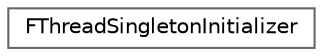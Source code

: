 digraph "Graphical Class Hierarchy"
{
 // INTERACTIVE_SVG=YES
 // LATEX_PDF_SIZE
  bgcolor="transparent";
  edge [fontname=Helvetica,fontsize=10,labelfontname=Helvetica,labelfontsize=10];
  node [fontname=Helvetica,fontsize=10,shape=box,height=0.2,width=0.4];
  rankdir="LR";
  Node0 [id="Node000000",label="FThreadSingletonInitializer",height=0.2,width=0.4,color="grey40", fillcolor="white", style="filled",URL="$d2/d43/classFThreadSingletonInitializer.html",tooltip="Thread singleton initializer."];
}
